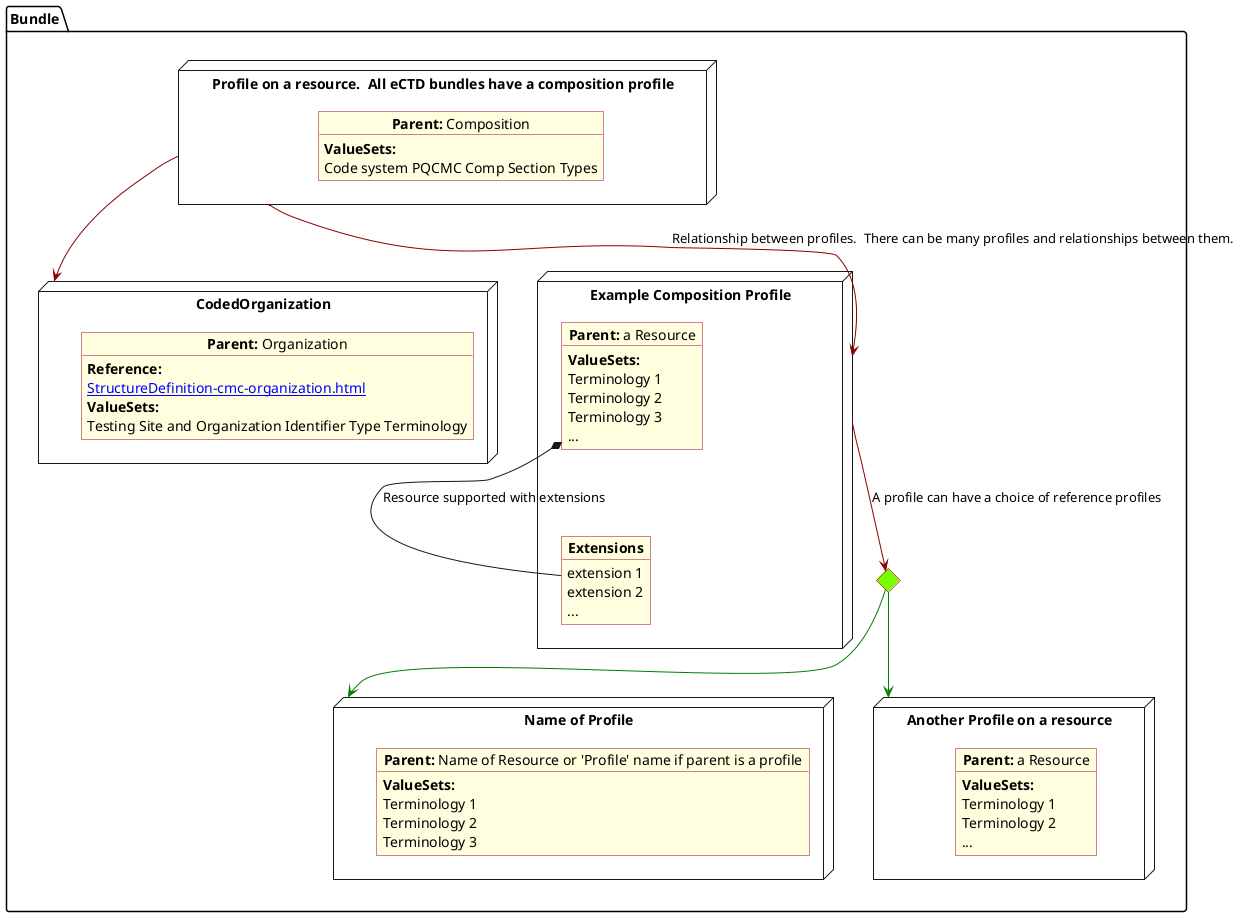 @startuml legend
allowmixing
'Mixed model of use case and object
skinparam svgDimensionStyle false
skinparam ObjectBackgroundColor LightYellow
skinparam ObjectBorderColor #A80036
skinparam activityDiamondBorderColor #A80036
skinparam activityDiamondBackgroundColor lawnGreen
skinparam ClassBorderThickness 4

package "Bundle" as NODES {
  node "Name of Profile" as Nameprofile {
    object "**Parent:** Name of Resource or 'Profile' name if parent is a profile" as objcs {
      **ValueSets:**
      Terminology 1
      Terminology 2
      Terminology 3
    }
  }

  node "CodedOrganization" as NSO {

    object "**Parent:** Organization" as objAu {
      **Reference:**
      [[StructureDefinition-cmc-organization.html]]
      **ValueSets:**
      Testing Site and Organization Identifier Type Terminology
    }
  }
  
  diamond CH

  node "Example Composition Profile" as NN {

    object "**Parent:** a Resource" as obj3 {
      **ValueSets:**
      Terminology 1
      Terminology 2
      Terminology 3
      ...
    }
    object "**Extensions**" as objExs {
      extension 1
      extension 2
      ...
    }
    obj3 *-- objExs : Resource supported with extensions

  }

  node "Profile on a resource.  All eCTD bundles have a composition profile" as N1 {

    object "**Parent:** Composition" as obj1 {
      **ValueSets:**
      Code system PQCMC Comp Section Types
    }

  }

  node "Another Profile on a resource" as NN3 {

    object "**Parent:** a Resource" as obj33 {
      **ValueSets:**
      Terminology 1
      Terminology 2
      ...
    }
  }

  N1 -[#darkred]-> NSO
  NN -[#darkred]-> CH : A profile can have a choice of reference profiles
  CH -[#green]-> Nameprofile
  CH -[#green]-> NN3
  N1 -[#darkred]-> NN :  Relationship between profiles.  There can be many profiles and relationships between them.
}
@enduml